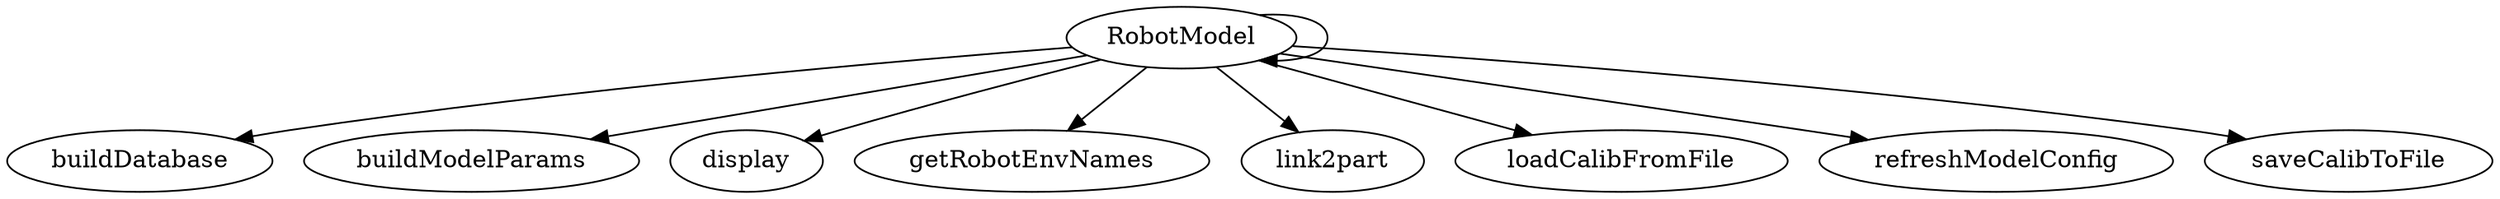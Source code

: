 /* Created by mdot for Matlab */
digraph m2html {
  RobotModel -> RobotModel;
  RobotModel -> buildDatabase;
  RobotModel -> buildModelParams;
  RobotModel -> display;
  RobotModel -> getRobotEnvNames;
  RobotModel -> link2part;
  RobotModel -> loadCalibFromFile;
  RobotModel -> refreshModelConfig;
  RobotModel -> saveCalibToFile;

  RobotModel [URL="RobotModel.html"];
  buildDatabase [URL="buildDatabase.html"];
  buildModelParams [URL="buildModelParams.html"];
  display [URL="display.html"];
  getRobotEnvNames [URL="getRobotEnvNames.html"];
  link2part [URL="link2part.html"];
  loadCalibFromFile [URL="loadCalibFromFile.html"];
  refreshModelConfig [URL="refreshModelConfig.html"];
  saveCalibToFile [URL="saveCalibToFile.html"];
}